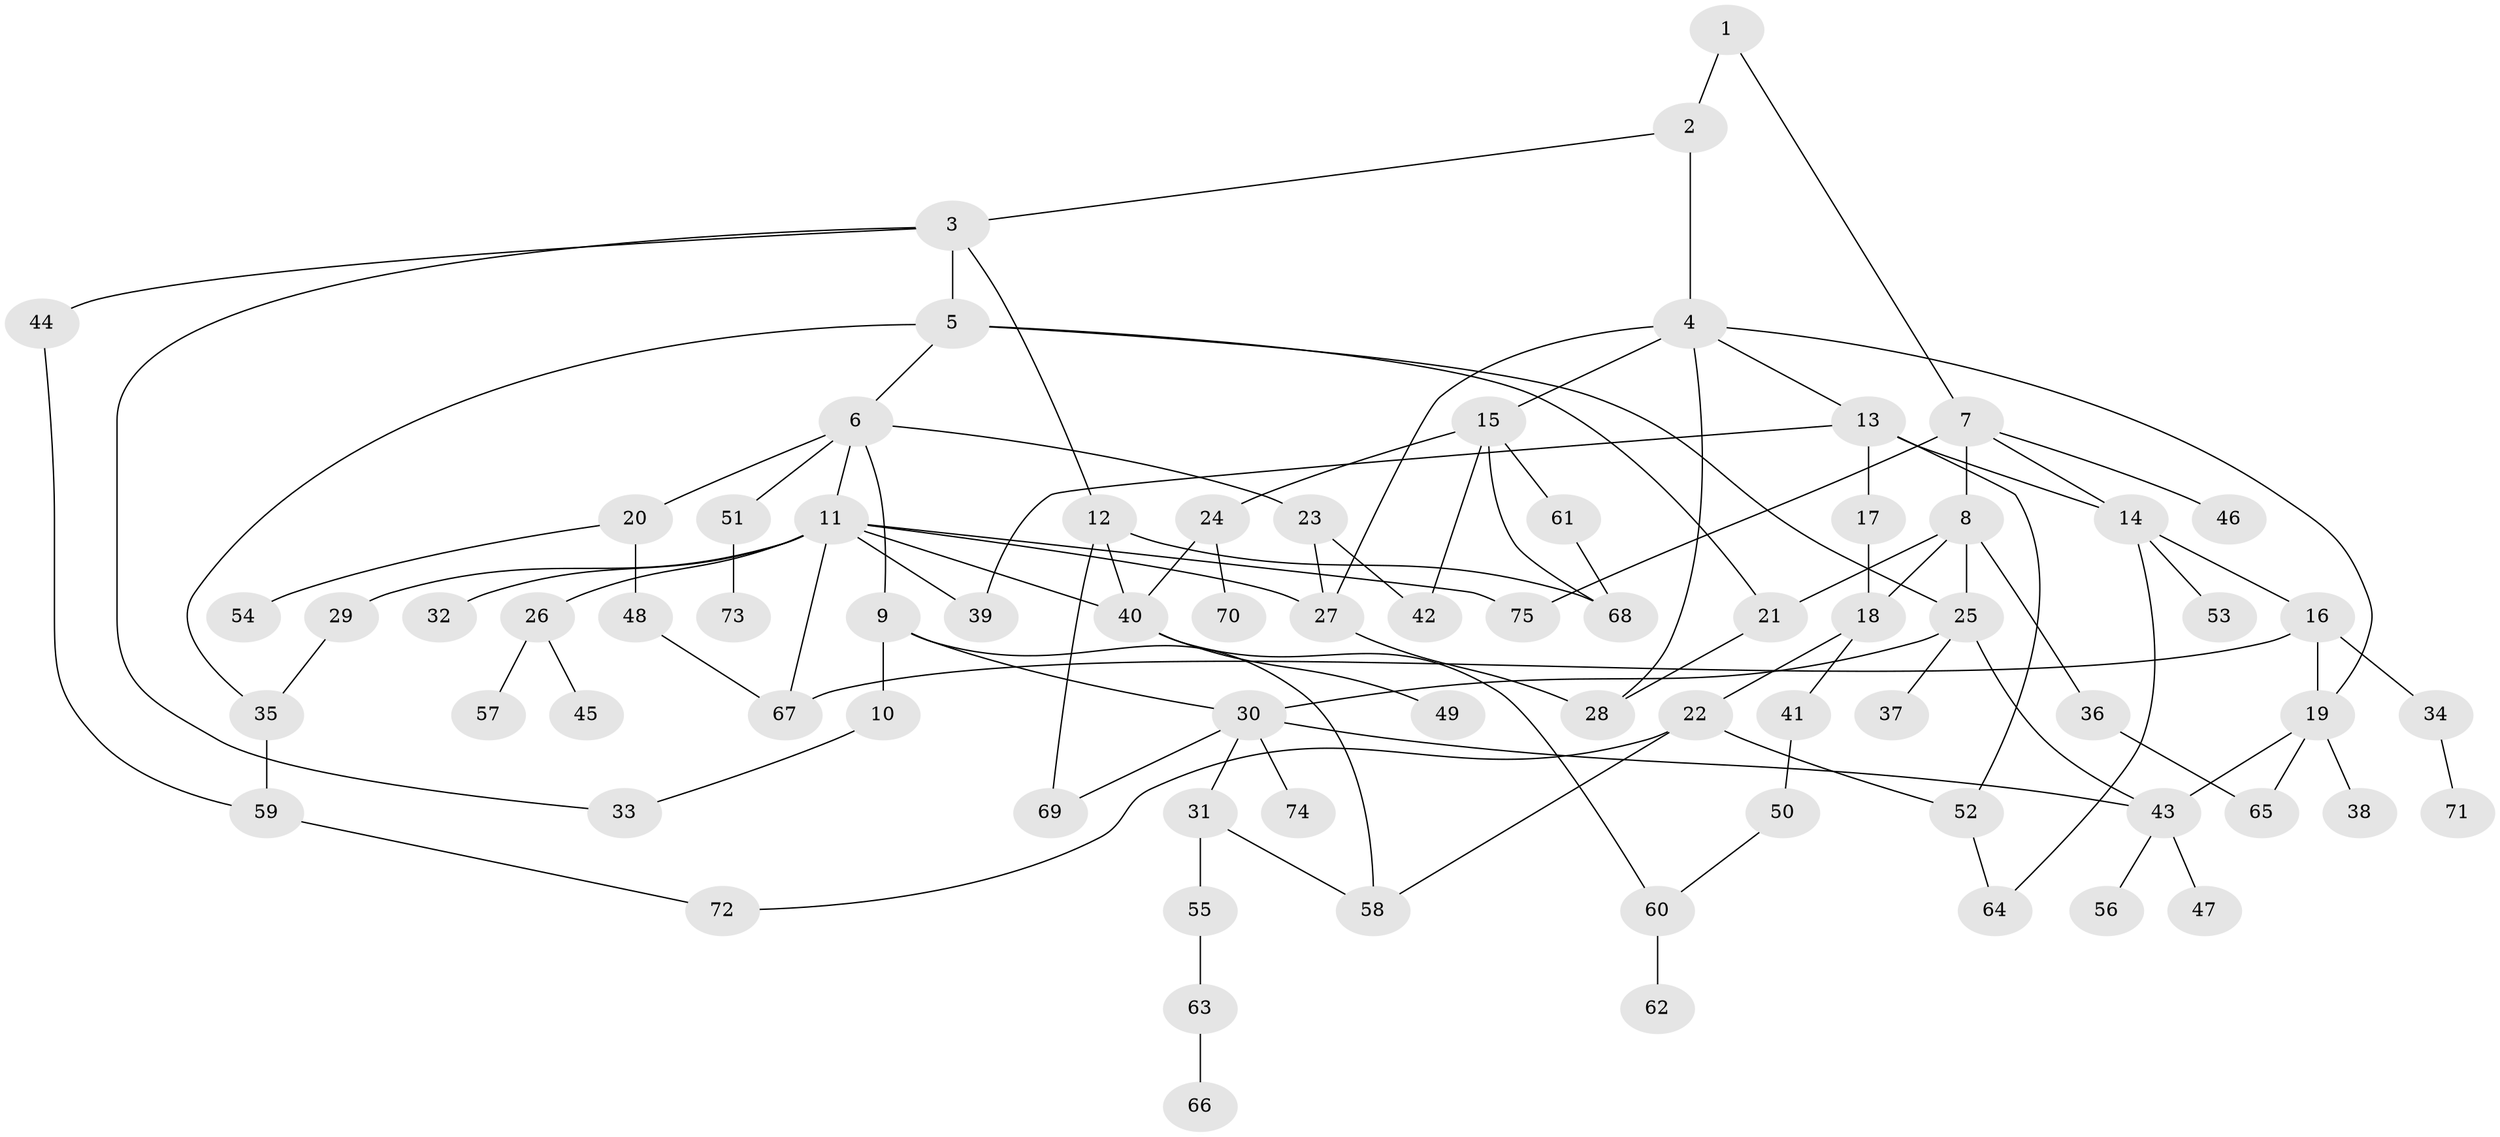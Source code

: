// Generated by graph-tools (version 1.1) at 2025/25/03/09/25 03:25:33]
// undirected, 75 vertices, 106 edges
graph export_dot {
graph [start="1"]
  node [color=gray90,style=filled];
  1;
  2;
  3;
  4;
  5;
  6;
  7;
  8;
  9;
  10;
  11;
  12;
  13;
  14;
  15;
  16;
  17;
  18;
  19;
  20;
  21;
  22;
  23;
  24;
  25;
  26;
  27;
  28;
  29;
  30;
  31;
  32;
  33;
  34;
  35;
  36;
  37;
  38;
  39;
  40;
  41;
  42;
  43;
  44;
  45;
  46;
  47;
  48;
  49;
  50;
  51;
  52;
  53;
  54;
  55;
  56;
  57;
  58;
  59;
  60;
  61;
  62;
  63;
  64;
  65;
  66;
  67;
  68;
  69;
  70;
  71;
  72;
  73;
  74;
  75;
  1 -- 2;
  1 -- 7;
  2 -- 3;
  2 -- 4;
  3 -- 5;
  3 -- 12;
  3 -- 44;
  3 -- 33;
  4 -- 13;
  4 -- 15;
  4 -- 19;
  4 -- 28;
  4 -- 27;
  5 -- 6;
  5 -- 21;
  5 -- 25;
  5 -- 35;
  6 -- 9;
  6 -- 11;
  6 -- 20;
  6 -- 23;
  6 -- 51;
  7 -- 8;
  7 -- 46;
  7 -- 14;
  7 -- 75;
  8 -- 18;
  8 -- 36;
  8 -- 21;
  8 -- 25;
  9 -- 10;
  9 -- 30;
  9 -- 58;
  10 -- 33;
  11 -- 26;
  11 -- 29;
  11 -- 32;
  11 -- 67;
  11 -- 75;
  11 -- 27;
  11 -- 40;
  11 -- 39;
  12 -- 40;
  12 -- 68;
  12 -- 69;
  13 -- 14;
  13 -- 17;
  13 -- 39;
  13 -- 52;
  14 -- 16;
  14 -- 53;
  14 -- 64;
  15 -- 24;
  15 -- 42;
  15 -- 61;
  15 -- 68;
  16 -- 34;
  16 -- 67;
  16 -- 19;
  17 -- 18;
  18 -- 22;
  18 -- 41;
  19 -- 38;
  19 -- 43;
  19 -- 65;
  20 -- 48;
  20 -- 54;
  21 -- 28;
  22 -- 72;
  22 -- 58;
  22 -- 52;
  23 -- 27;
  23 -- 42;
  24 -- 70;
  24 -- 40;
  25 -- 37;
  25 -- 43;
  25 -- 30;
  26 -- 45;
  26 -- 57;
  27 -- 28;
  29 -- 35;
  30 -- 31;
  30 -- 74;
  30 -- 43;
  30 -- 69;
  31 -- 55;
  31 -- 58;
  34 -- 71;
  35 -- 59;
  36 -- 65;
  40 -- 49;
  40 -- 60;
  41 -- 50;
  43 -- 47;
  43 -- 56;
  44 -- 59;
  48 -- 67;
  50 -- 60;
  51 -- 73;
  52 -- 64;
  55 -- 63;
  59 -- 72;
  60 -- 62;
  61 -- 68;
  63 -- 66;
}
